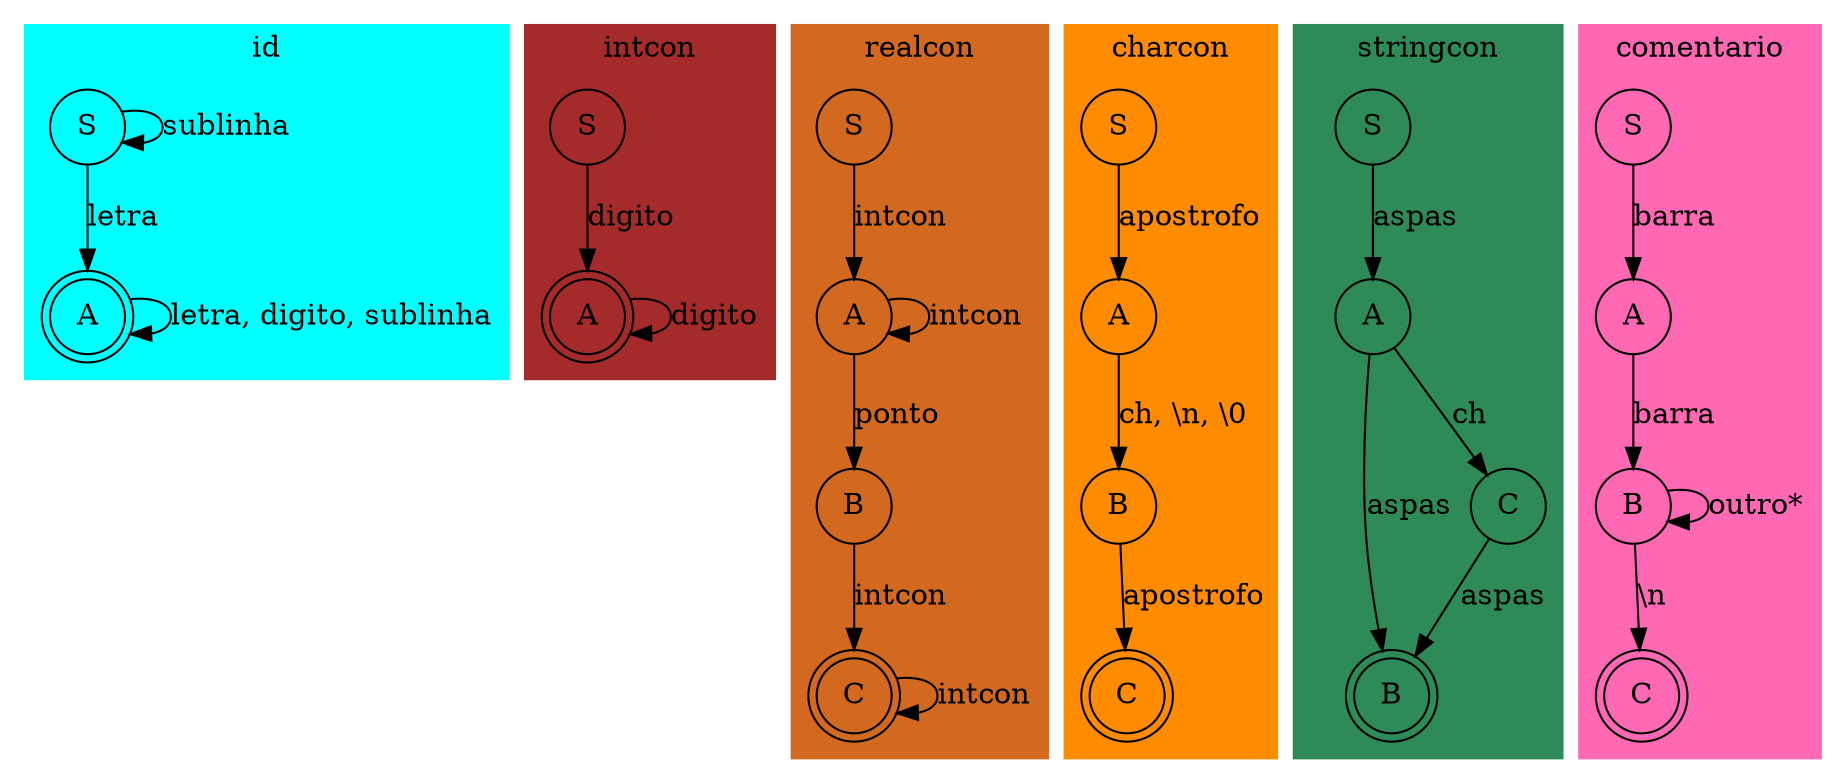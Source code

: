 digraph afd {
	subgraph cluster_id {
		label="id";
		style="filled";
		color="aqua";

		id_S [label="S" shape=circle];
		id_A [label="A" shape=doublecircle];

		id_S -> id_S [label="sublinha"];
		id_S -> id_A [label="letra"];
		id_A -> id_A [label="letra, digito, sublinha"];
	}

	subgraph cluster_intcon {
		label="intcon";
		style="filled";
		color="brown";

		intcon_S [label="S" shape=circle];
		intcon_A [label="A" shape=doublecircle];

		intcon_S -> intcon_A [label="digito"];
		intcon_A -> intcon_A [label="digito" shape=doublecircle];
	}

	subgraph cluster_realcon {
		label="realcon";
		style="filled";
		color="chocolate";

		realcon_S [label="S" shape=circle];
		realcon_A [label="A" shape=circle];
		realcon_B [label="B" shape=circle];
		realcon_C [label="C" shape=doublecircle];

		realcon_S -> realcon_A [label="intcon"];
		realcon_A -> realcon_A [label="intcon"];
		realcon_A -> realcon_B [label="ponto"];
		realcon_B -> realcon_C [label="intcon"];
		realcon_C -> realcon_C [label="intcon"];
	}

	subgraph cluster_charcon {
		label="charcon";
		style="filled";
		color="darkorange";

		charcon_S [label="S" shape=circle];
		charcon_A [label="A" shape=circle];
		charcon_B [label="B" shape=circle];
		charcon_C [label="C" shape=doublecircle];

		charcon_S -> charcon_A [label="apostrofo"];
		charcon_A -> charcon_B [label="ch, \\n, \\0"];
		charcon_B -> charcon_C [label="apostrofo"];
	}

	subgraph cluster_stringcon {
		label="stringcon";
		style="filled";
		color="seagreen";

		stringcon_S [label="S" shape=circle];
		stringcon_A [label="A" shape=circle];
		stringcon_B [label="B" shape=doublecircle];
		stringcon_C [label="C" shape=circle];

		stringcon_S -> stringcon_A [label="aspas"];
		stringcon_A -> stringcon_B [label="aspas"];
		stringcon_A -> stringcon_C [label="ch"];
		stringcon_C -> stringcon_B [label="aspas"];
	}

	subgraph cluster_comentario {
		label="comentario";
		style="filled";
		color="hotpink";

		comentario_S [label=S shape=circle];
		comentario_A [label=A shape=circle];
		comentario_B [label=B shape=circle];
		comentario_C [label=C shape=doublecircle];

		comentario_S -> comentario_A [label="barra"];
		comentario_A -> comentario_B [label="barra"];
		comentario_B -> comentario_B [label="outro*"];
		comentario_B -> comentario_C [label="\\n"];
	}

	/* sinal */
	/* tem que levar em conta outro* */
	/* +, -, *, /, >, >=, <, <=, =, ==, (, ), [, ], ||, &, &&, ,, !, != */

	/* idconst? leva em conta o ID: nao e lexico */
	/* idproc?: ID: pela especificacao: nao e lexico */

	/* reservadas: */
	/* utilizar constantes para elas, identificando qual palavra reservada eh */
	/* const, pr, init, endp, char, int, real, bool, do, while, endw, var, from, to, dt, by, if, endv, elif, else, endi, getout, getint, getchar, getreal, putint, putchar, putreal */
	/* nao tem afd, verificacao por tabela de palavras reservadas */


}
